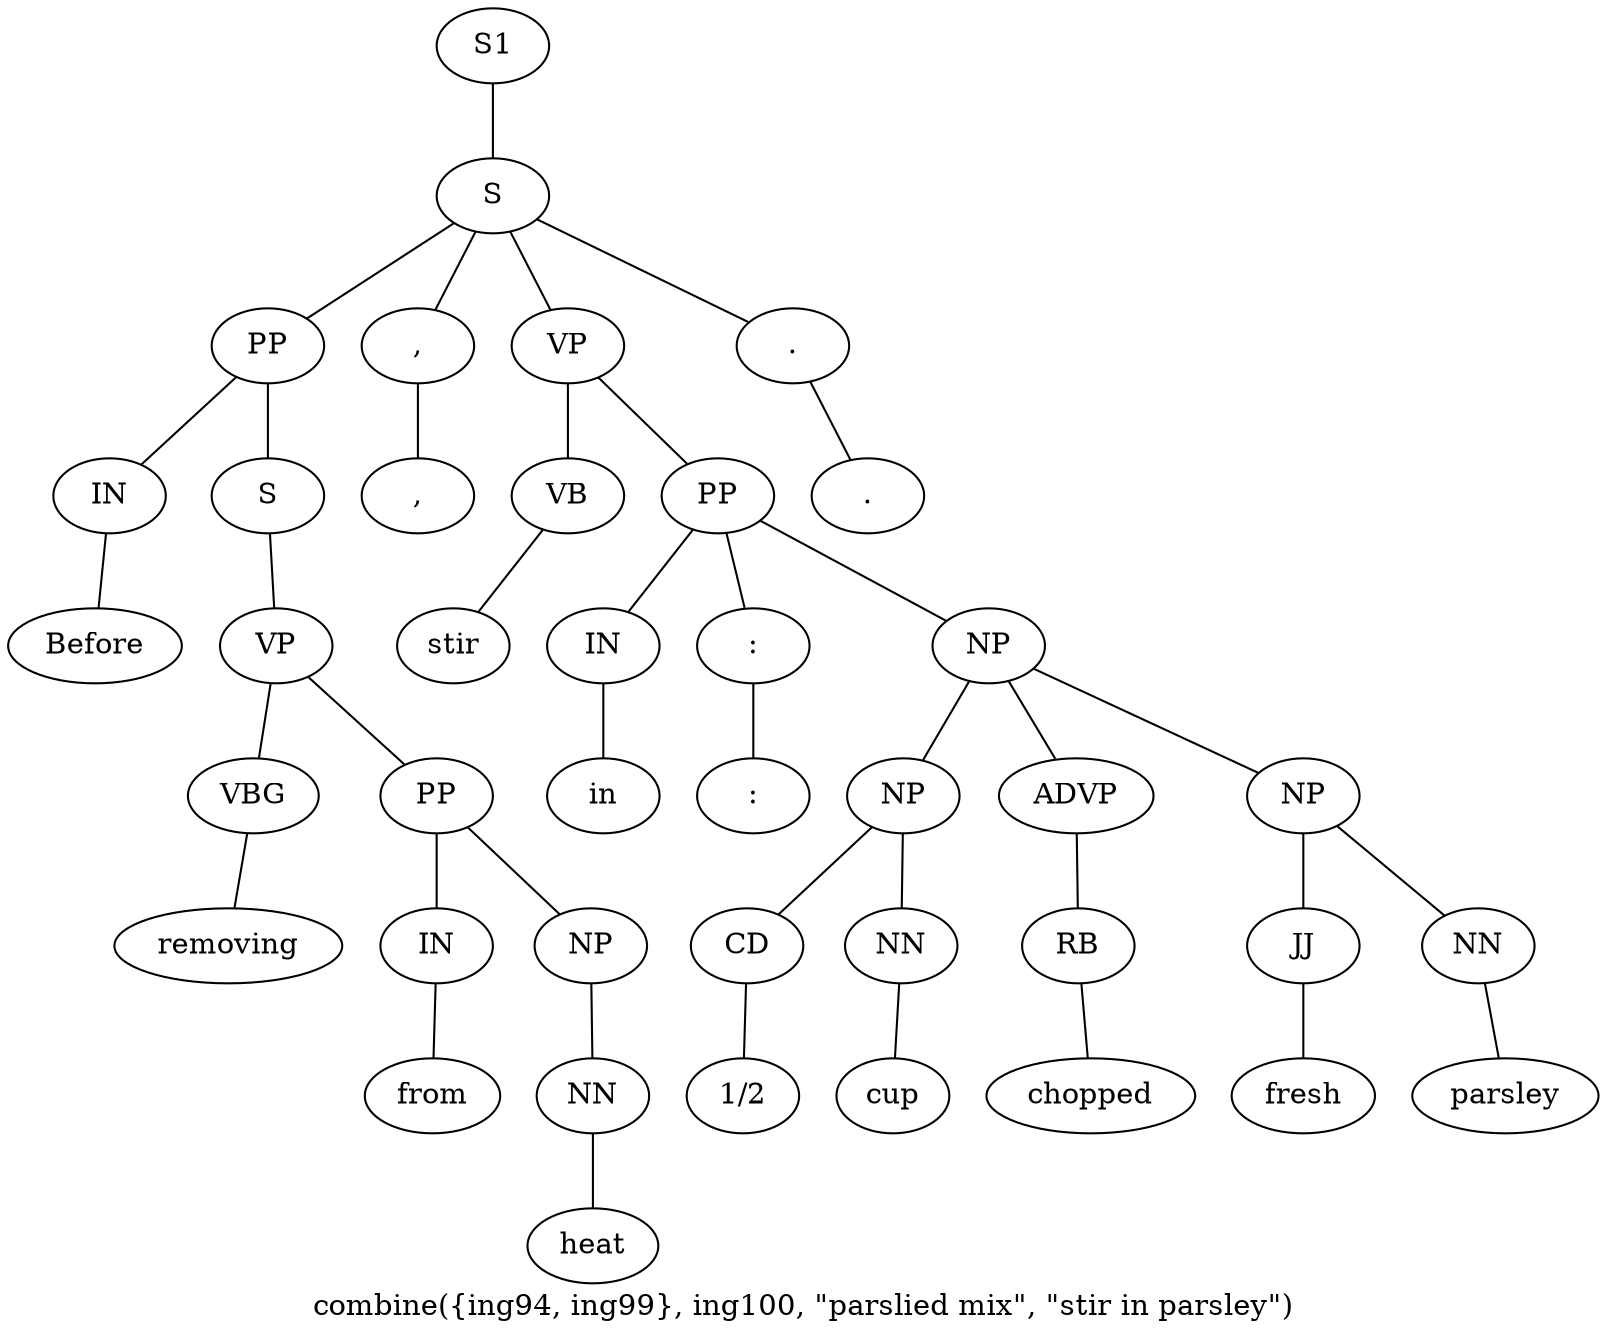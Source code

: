 graph SyntaxGraph {
	label = "combine({ing94, ing99}, ing100, \"parslied mix\", \"stir in parsley\")";
	Node0 [label="S1"];
	Node1 [label="S"];
	Node2 [label="PP"];
	Node3 [label="IN"];
	Node4 [label="Before"];
	Node5 [label="S"];
	Node6 [label="VP"];
	Node7 [label="VBG"];
	Node8 [label="removing"];
	Node9 [label="PP"];
	Node10 [label="IN"];
	Node11 [label="from"];
	Node12 [label="NP"];
	Node13 [label="NN"];
	Node14 [label="heat"];
	Node15 [label=","];
	Node16 [label=","];
	Node17 [label="VP"];
	Node18 [label="VB"];
	Node19 [label="stir"];
	Node20 [label="PP"];
	Node21 [label="IN"];
	Node22 [label="in"];
	Node23 [label=":"];
	Node24 [label=":"];
	Node25 [label="NP"];
	Node26 [label="NP"];
	Node27 [label="CD"];
	Node28 [label="1/2"];
	Node29 [label="NN"];
	Node30 [label="cup"];
	Node31 [label="ADVP"];
	Node32 [label="RB"];
	Node33 [label="chopped"];
	Node34 [label="NP"];
	Node35 [label="JJ"];
	Node36 [label="fresh"];
	Node37 [label="NN"];
	Node38 [label="parsley"];
	Node39 [label="."];
	Node40 [label="."];

	Node0 -- Node1;
	Node1 -- Node2;
	Node1 -- Node15;
	Node1 -- Node17;
	Node1 -- Node39;
	Node2 -- Node3;
	Node2 -- Node5;
	Node3 -- Node4;
	Node5 -- Node6;
	Node6 -- Node7;
	Node6 -- Node9;
	Node7 -- Node8;
	Node9 -- Node10;
	Node9 -- Node12;
	Node10 -- Node11;
	Node12 -- Node13;
	Node13 -- Node14;
	Node15 -- Node16;
	Node17 -- Node18;
	Node17 -- Node20;
	Node18 -- Node19;
	Node20 -- Node21;
	Node20 -- Node23;
	Node20 -- Node25;
	Node21 -- Node22;
	Node23 -- Node24;
	Node25 -- Node26;
	Node25 -- Node31;
	Node25 -- Node34;
	Node26 -- Node27;
	Node26 -- Node29;
	Node27 -- Node28;
	Node29 -- Node30;
	Node31 -- Node32;
	Node32 -- Node33;
	Node34 -- Node35;
	Node34 -- Node37;
	Node35 -- Node36;
	Node37 -- Node38;
	Node39 -- Node40;
}